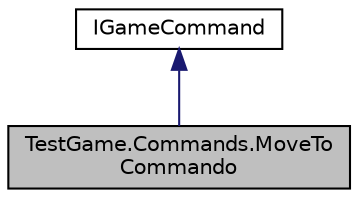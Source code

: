 digraph "TestGame.Commands.MoveToCommando"
{
 // LATEX_PDF_SIZE
  edge [fontname="Helvetica",fontsize="10",labelfontname="Helvetica",labelfontsize="10"];
  node [fontname="Helvetica",fontsize="10",shape=record];
  Node1 [label="TestGame.Commands.MoveTo\lCommando",height=0.2,width=0.4,color="black", fillcolor="grey75", style="filled", fontcolor="black",tooltip=" "];
  Node2 -> Node1 [dir="back",color="midnightblue",fontsize="10",style="solid",fontname="Helvetica"];
  Node2 [label="IGameCommand",height=0.2,width=0.4,color="black", fillcolor="white", style="filled",URL="$d0/dd4/interface_test_game_1_1_commands_1_1_i_game_command.html",tooltip=" "];
}
